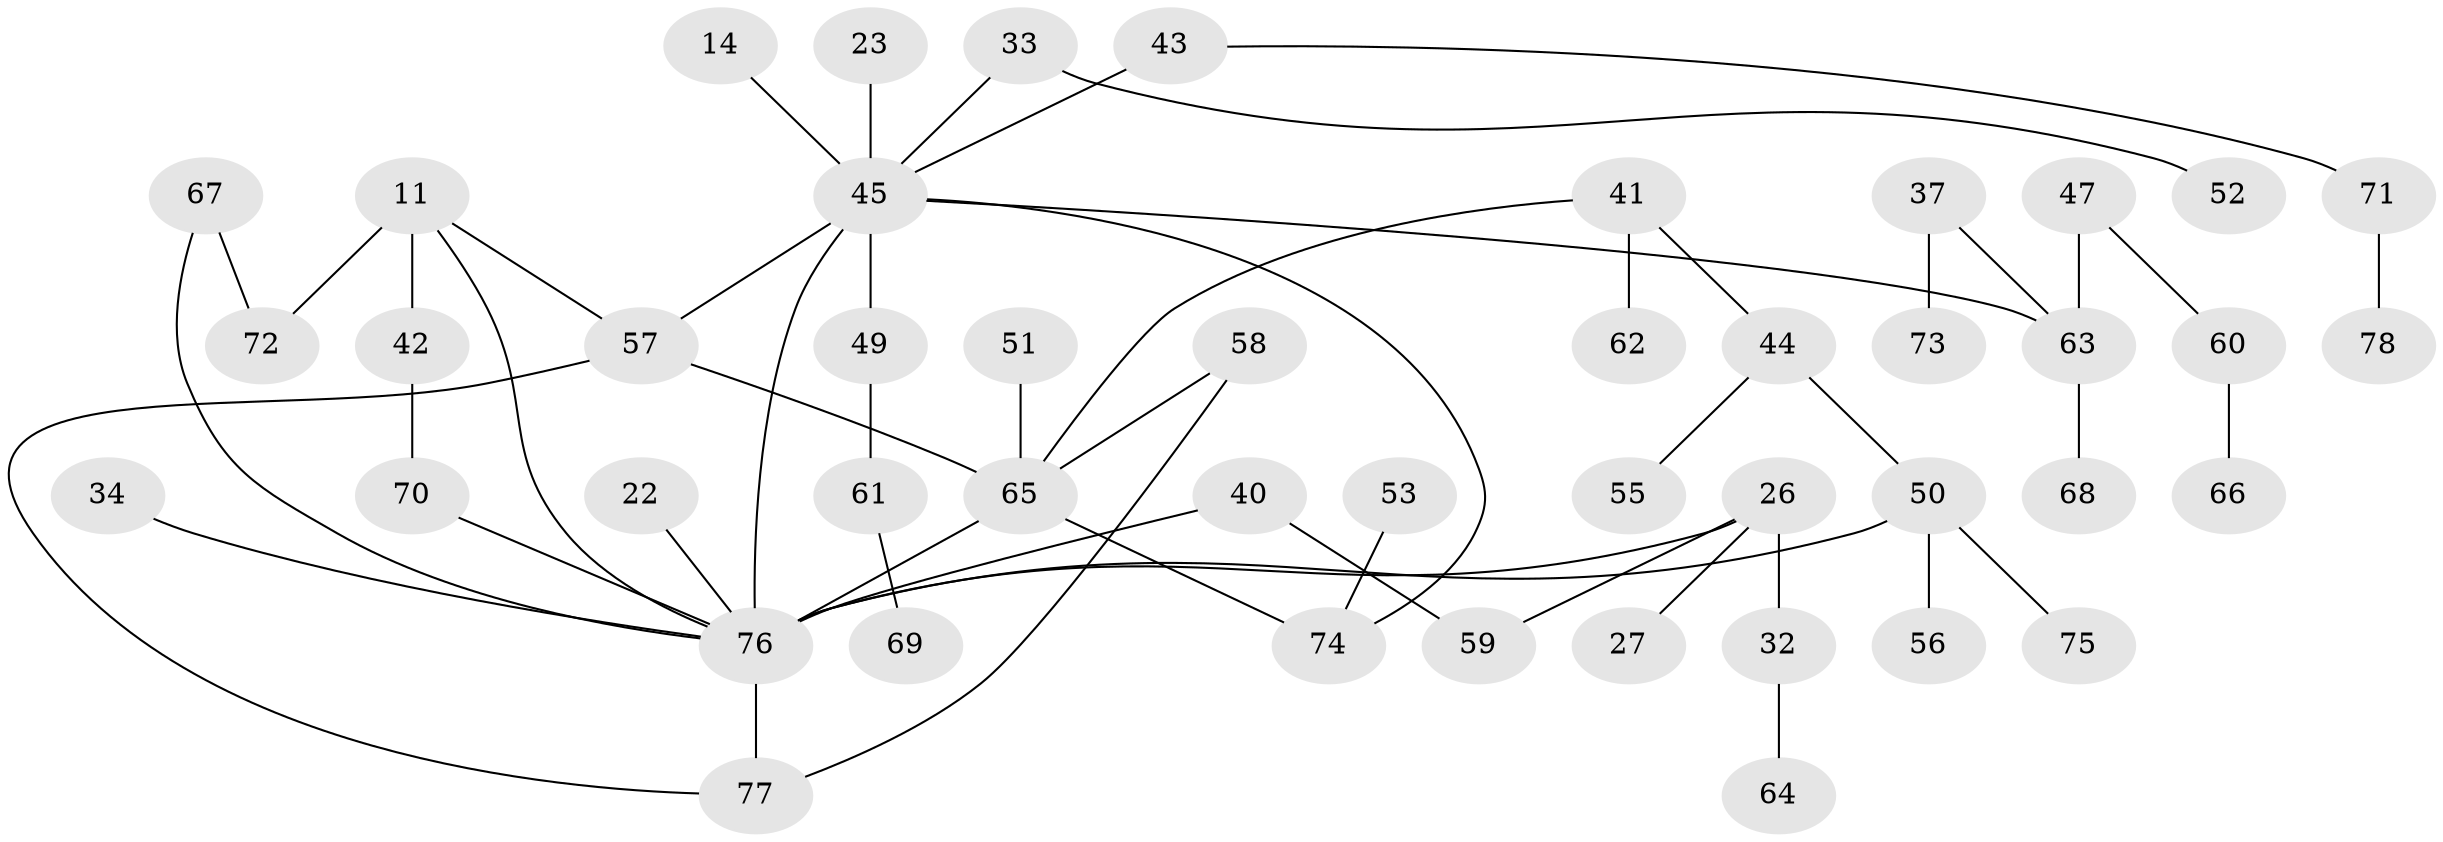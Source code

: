 // original degree distribution, {9: 0.01282051282051282, 5: 0.05128205128205128, 2: 0.2948717948717949, 3: 0.23076923076923078, 7: 0.01282051282051282, 4: 0.0641025641025641, 1: 0.3333333333333333}
// Generated by graph-tools (version 1.1) at 2025/44/03/04/25 21:44:44]
// undirected, 46 vertices, 54 edges
graph export_dot {
graph [start="1"]
  node [color=gray90,style=filled];
  11 [super="+9"];
  14;
  22;
  23;
  26;
  27;
  32;
  33;
  34;
  37;
  40 [super="+25"];
  41 [super="+21+29"];
  42 [super="+35"];
  43 [super="+31"];
  44;
  45 [super="+6+16"];
  47;
  49;
  50 [super="+48"];
  51;
  52;
  53;
  55;
  56;
  57 [super="+36+39"];
  58 [super="+30"];
  59;
  60;
  61;
  62;
  63 [super="+15"];
  64;
  65 [super="+2+10+12+24"];
  66;
  67;
  68;
  69;
  70 [super="+46"];
  71;
  72 [super="+17"];
  73;
  74 [super="+13"];
  75;
  76 [super="+5+28+20"];
  77 [super="+54"];
  78;
  11 -- 57;
  11 -- 42 [weight=2];
  11 -- 76;
  11 -- 72;
  14 -- 45;
  22 -- 76;
  23 -- 45;
  26 -- 27;
  26 -- 32;
  26 -- 59;
  26 -- 76;
  32 -- 64;
  33 -- 52;
  33 -- 45;
  34 -- 76;
  37 -- 73;
  37 -- 63;
  40 -- 59;
  40 -- 76;
  41 -- 44;
  41 -- 65;
  41 -- 62;
  42 -- 70;
  43 -- 45 [weight=2];
  43 -- 71;
  44 -- 55;
  44 -- 50;
  45 -- 49;
  45 -- 74;
  45 -- 76 [weight=3];
  45 -- 57;
  45 -- 63;
  47 -- 60;
  47 -- 63;
  49 -- 61;
  50 -- 56;
  50 -- 76 [weight=2];
  50 -- 75;
  51 -- 65;
  53 -- 74;
  57 -- 65;
  57 -- 77;
  58 -- 65;
  58 -- 77;
  60 -- 66;
  61 -- 69;
  63 -- 68;
  65 -- 76;
  65 -- 74;
  67 -- 76;
  67 -- 72;
  70 -- 76;
  71 -- 78;
  76 -- 77;
}
